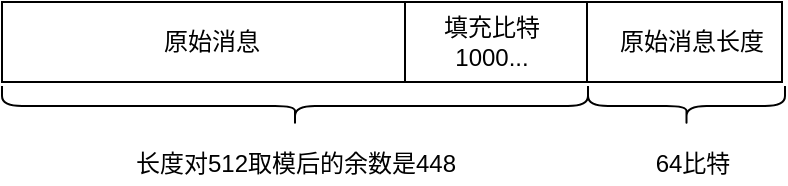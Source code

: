 <mxfile version="14.6.2" type="github">
  <diagram id="2sGVlCLGSoNc1I_OXKyi" name="Page-1">
    <mxGraphModel dx="888" dy="1366" grid="0" gridSize="10" guides="1" tooltips="1" connect="1" arrows="1" fold="1" page="1" pageScale="1" pageWidth="827" pageHeight="1169" math="0" shadow="0">
      <root>
        <mxCell id="0" />
        <mxCell id="1" parent="0" />
        <mxCell id="VyVVCkCGYfTy92_SYqsv-1" value="" style="rounded=0;whiteSpace=wrap;html=1;" vertex="1" parent="1">
          <mxGeometry x="250" y="350" width="390" height="40" as="geometry" />
        </mxCell>
        <mxCell id="VyVVCkCGYfTy92_SYqsv-4" value="" style="endArrow=none;html=1;entryX=0.25;entryY=0;entryDx=0;entryDy=0;exitX=0.25;exitY=1;exitDx=0;exitDy=0;" edge="1" parent="1">
          <mxGeometry width="50" height="50" relative="1" as="geometry">
            <mxPoint x="451.5" y="390" as="sourcePoint" />
            <mxPoint x="451.5" y="350" as="targetPoint" />
          </mxGeometry>
        </mxCell>
        <mxCell id="VyVVCkCGYfTy92_SYqsv-6" value="" style="endArrow=none;html=1;entryX=0.75;entryY=0;entryDx=0;entryDy=0;exitX=0.75;exitY=1;exitDx=0;exitDy=0;" edge="1" parent="1" source="VyVVCkCGYfTy92_SYqsv-1" target="VyVVCkCGYfTy92_SYqsv-1">
          <mxGeometry width="50" height="50" relative="1" as="geometry">
            <mxPoint x="435.5" y="400" as="sourcePoint" />
            <mxPoint x="435.5" y="360" as="targetPoint" />
          </mxGeometry>
        </mxCell>
        <mxCell id="VyVVCkCGYfTy92_SYqsv-7" value="原始消息长度" style="text;html=1;strokeColor=none;fillColor=none;align=center;verticalAlign=middle;whiteSpace=wrap;rounded=0;" vertex="1" parent="1">
          <mxGeometry x="550" y="365" width="90" height="10" as="geometry" />
        </mxCell>
        <mxCell id="VyVVCkCGYfTy92_SYqsv-8" value="填充比特&lt;br&gt;1000..." style="text;html=1;strokeColor=none;fillColor=none;align=center;verticalAlign=middle;whiteSpace=wrap;rounded=0;" vertex="1" parent="1">
          <mxGeometry x="470" y="360" width="50" height="20" as="geometry" />
        </mxCell>
        <mxCell id="VyVVCkCGYfTy92_SYqsv-9" value="64比特" style="text;html=1;strokeColor=none;fillColor=none;align=center;verticalAlign=middle;whiteSpace=wrap;rounded=0;" vertex="1" parent="1">
          <mxGeometry x="569.5" y="421" width="51" height="20" as="geometry" />
        </mxCell>
        <mxCell id="VyVVCkCGYfTy92_SYqsv-11" value="原始消息" style="text;html=1;strokeColor=none;fillColor=none;align=center;verticalAlign=middle;whiteSpace=wrap;rounded=0;" vertex="1" parent="1">
          <mxGeometry x="322" y="360" width="66" height="20" as="geometry" />
        </mxCell>
        <mxCell id="VyVVCkCGYfTy92_SYqsv-12" value="" style="shape=curlyBracket;whiteSpace=wrap;html=1;rounded=1;flipH=1;rotation=90;size=0.5;" vertex="1" parent="1">
          <mxGeometry x="386.5" y="255.5" width="20" height="293" as="geometry" />
        </mxCell>
        <mxCell id="VyVVCkCGYfTy92_SYqsv-13" value="" style="shape=curlyBracket;whiteSpace=wrap;html=1;rounded=1;flipH=1;rotation=90;size=0.5;" vertex="1" parent="1">
          <mxGeometry x="582.25" y="352.75" width="20" height="98.5" as="geometry" />
        </mxCell>
        <mxCell id="VyVVCkCGYfTy92_SYqsv-14" value="长度对512取模后的余数是448" style="text;html=1;strokeColor=none;fillColor=none;align=center;verticalAlign=middle;whiteSpace=wrap;rounded=0;" vertex="1" parent="1">
          <mxGeometry x="307.75" y="421" width="177.5" height="20" as="geometry" />
        </mxCell>
      </root>
    </mxGraphModel>
  </diagram>
</mxfile>
